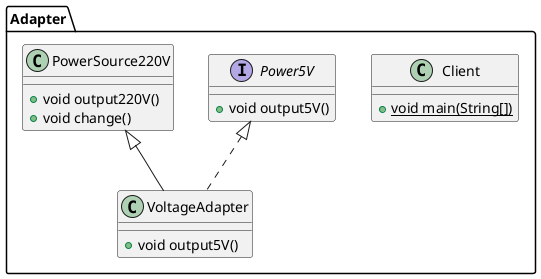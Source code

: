 @startuml
class Adapter.Client {
+ {static} void main(String[])
}

interface Adapter.Power5V {
+ void output5V()
}

class Adapter.PowerSource220V {
+ void output220V()
+ void change()
}

class Adapter.VoltageAdapter {
+ void output5V()
}



Adapter.Power5V <|.. Adapter.VoltageAdapter
Adapter.PowerSource220V <|-- Adapter.VoltageAdapter
@enduml